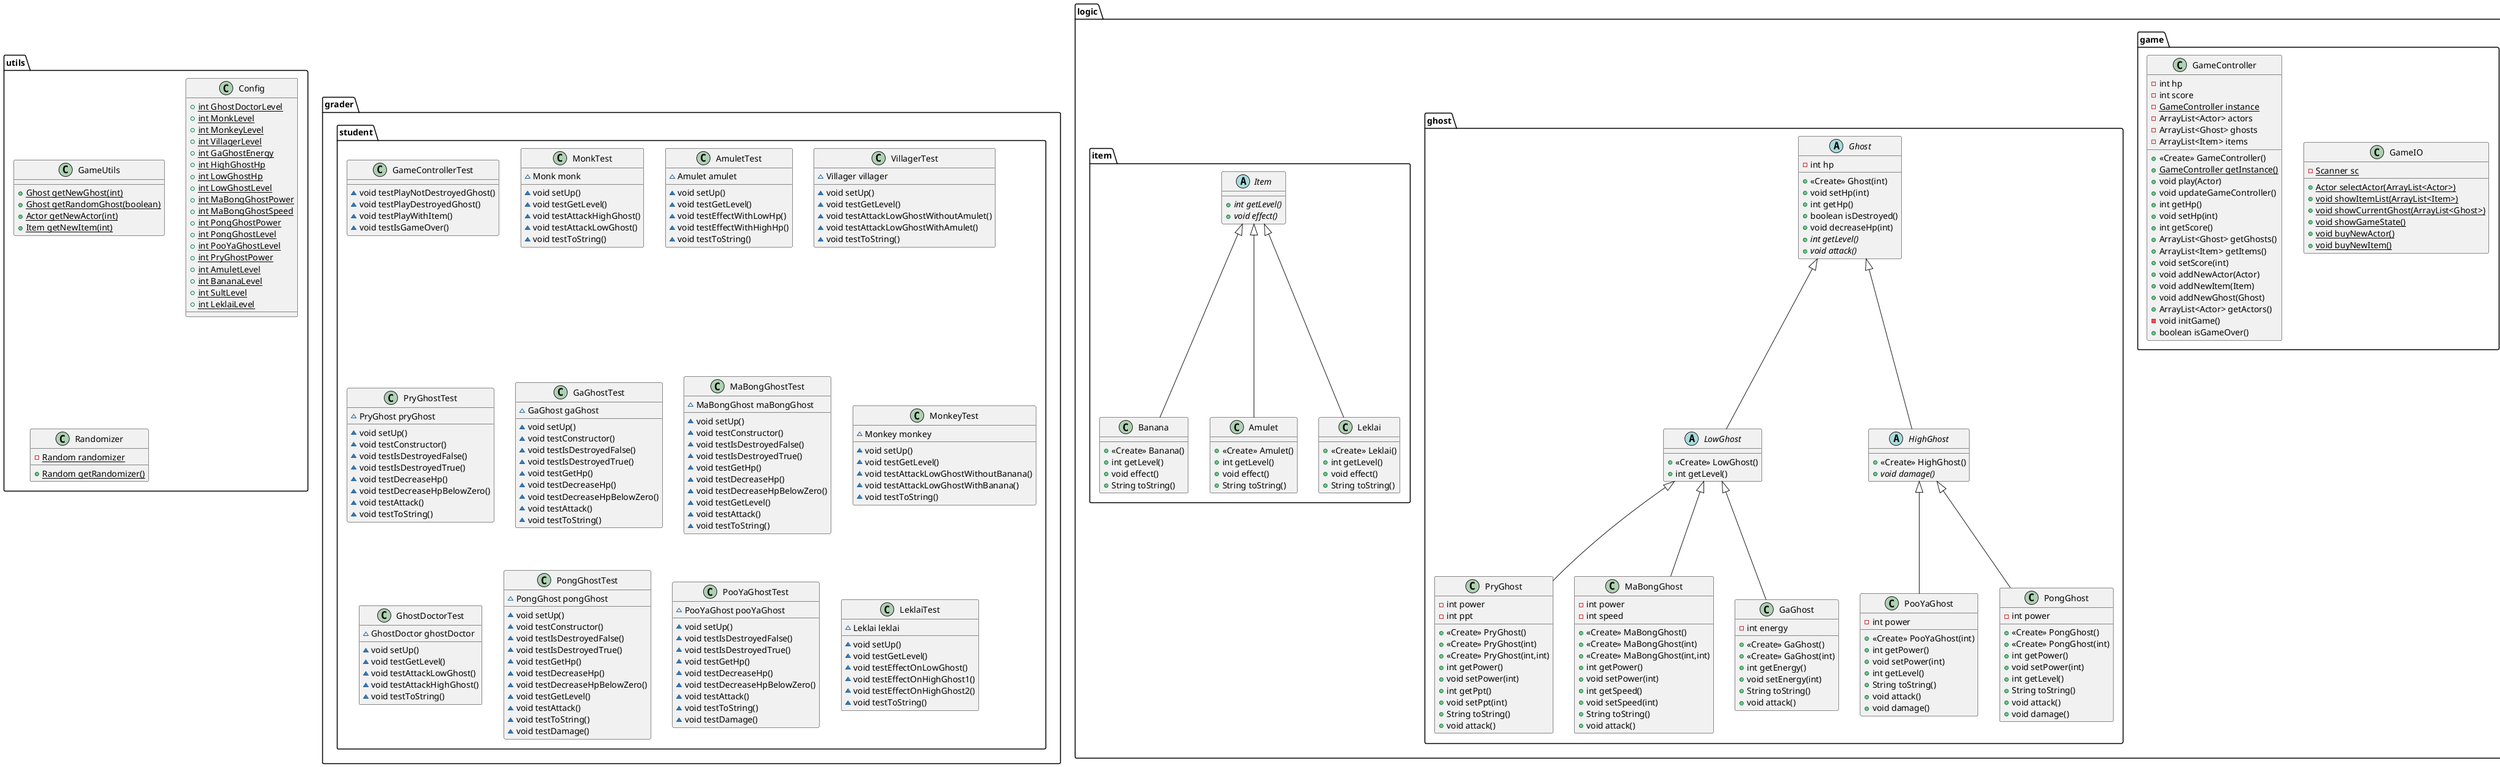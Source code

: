 @startuml
abstract class logic.actor.Actor {
+ {abstract}int getLevel()
+ {abstract}void attack()
}
class logic.game.GameIO {
- {static} Scanner sc
+ {static} Actor selectActor(ArrayList<Actor>)
+ {static} void showItemList(ArrayList<Item>)
+ {static} void showCurrentGhost(ArrayList<Ghost>)
+ {static} void showGameState()
+ {static} void buyNewActor()
+ {static} void buyNewItem()
}
class utils.GameUtils {
+ {static} Ghost getNewGhost(int)
+ {static} Ghost getRandomGhost(boolean)
+ {static} Actor getNewActor(int)
+ {static} Item getNewItem(int)
}
class logic.ghost.PooYaGhost {
- int power
+ <<Create>> PooYaGhost(int)
+ int getPower()
+ void setPower(int)
+ int getLevel()
+ String toString()
+ void attack()
+ void damage()
}
class grader.student.GameControllerTest {
~ void testPlayNotDestroyedGhost()
~ void testPlayDestroyedGhost()
~ void testPlayWithItem()
~ void testIsGameOver()
}
class grader.student.MonkTest {
~ Monk monk
~ void setUp()
~ void testGetLevel()
~ void testAttackHighGhost()
~ void testAttackLowGhost()
~ void testToString()
}
class grader.student.AmuletTest {
~ Amulet amulet
~ void setUp()
~ void testGetLevel()
~ void testEffectWithLowHp()
~ void testEffectWithHighHp()
~ void testToString()
}
class grader.student.VillagerTest {
~ Villager villager
~ void setUp()
~ void testGetLevel()
~ void testAttackLowGhostWithoutAmulet()
~ void testAttackLowGhostWithAmulet()
~ void testToString()
}
class logic.ghost.PryGhost {
- int power
- int ppt
+ <<Create>> PryGhost()
+ <<Create>> PryGhost(int)
+ <<Create>> PryGhost(int,int)
+ int getPower()
+ void setPower(int)
+ int getPpt()
+ void setPpt(int)
+ String toString()
+ void attack()
}
abstract class logic.ghost.Ghost {
- int hp
+ <<Create>> Ghost(int)
+ void setHp(int)
+ int getHp()
+ boolean isDestroyed()
+ void decreaseHp(int)
+ {abstract}int getLevel()
+ {abstract}void attack()
}
class logic.game.GameController {
- int hp
- int score
- {static} GameController instance
- ArrayList<Actor> actors
- ArrayList<Ghost> ghosts
- ArrayList<Item> items
+ <<Create>> GameController()
+ {static} GameController getInstance()
+ void play(Actor)
+ void updateGameController()
+ int getHp()
+ void setHp(int)
+ int getScore()
+ ArrayList<Ghost> getGhosts()
+ ArrayList<Item> getItems()
+ void setScore(int)
+ void addNewActor(Actor)
+ void addNewItem(Item)
+ void addNewGhost(Ghost)
+ ArrayList<Actor> getActors()
- void initGame()
+ boolean isGameOver()
}
class logic.actor.Monkey {
+ <<Create>> Monkey()
+ int getLevel()
+ void attack()
+ String toString()
}
class utils.Config {
+ {static} int GhostDoctorLevel
+ {static} int MonkLevel
+ {static} int MonkeyLevel
+ {static} int VillagerLevel
+ {static} int GaGhostEnergy
+ {static} int HighGhostHp
+ {static} int LowGhostHp
+ {static} int LowGhostLevel
+ {static} int MaBongGhostPower
+ {static} int MaBongGhostSpeed
+ {static} int PongGhostPower
+ {static} int PongGhostLevel
+ {static} int PooYaGhostLevel
+ {static} int PryGhostPower
+ {static} int AmuletLevel
+ {static} int BananaLevel
+ {static} int SultLevel
+ {static} int LeklaiLevel
}
class logic.ghost.PongGhost {
- int power
+ <<Create>> PongGhost()
+ <<Create>> PongGhost(int)
+ int getPower()
+ void setPower(int)
+ int getLevel()
+ String toString()
+ void attack()
+ void damage()
}
abstract class logic.ghost.LowGhost {
+ <<Create>> LowGhost()
+ int getLevel()
}
class logic.item.Banana {
+ <<Create>> Banana()
+ int getLevel()
+ void effect()
+ String toString()
}
class logic.ghost.MaBongGhost {
- int power
- int speed
+ <<Create>> MaBongGhost()
+ <<Create>> MaBongGhost(int)
+ <<Create>> MaBongGhost(int,int)
+ int getPower()
+ void setPower(int)
+ int getSpeed()
+ void setSpeed(int)
+ String toString()
+ void attack()
}
class logic.item.Amulet {
+ <<Create>> Amulet()
+ int getLevel()
+ void effect()
+ String toString()
}
class grader.student.PryGhostTest {
~ PryGhost pryGhost
~ void setUp()
~ void testConstructor()
~ void testIsDestroyedFalse()
~ void testIsDestroyedTrue()
~ void testDecreaseHp()
~ void testDecreaseHpBelowZero()
~ void testAttack()
~ void testToString()
}
class grader.student.GaGhostTest {
~ GaGhost gaGhost
~ void setUp()
~ void testConstructor()
~ void testIsDestroyedFalse()
~ void testIsDestroyedTrue()
~ void testGetHp()
~ void testDecreaseHp()
~ void testDecreaseHpBelowZero()
~ void testAttack()
~ void testToString()
}
class grader.student.MaBongGhostTest {
~ MaBongGhost maBongGhost
~ void setUp()
~ void testConstructor()
~ void testIsDestroyedFalse()
~ void testIsDestroyedTrue()
~ void testGetHp()
~ void testDecreaseHp()
~ void testDecreaseHpBelowZero()
~ void testGetLevel()
~ void testAttack()
~ void testToString()
}
class grader.student.MonkeyTest {
~ Monkey monkey
~ void setUp()
~ void testGetLevel()
~ void testAttackLowGhostWithoutBanana()
~ void testAttackLowGhostWithBanana()
~ void testToString()
}
class application.Main {
- {static} Scanner sc
+ {static} void main(String[])
}
class grader.student.GhostDoctorTest {
~ GhostDoctor ghostDoctor
~ void setUp()
~ void testGetLevel()
~ void testAttackLowGhost()
~ void testAttackHighGhost()
~ void testToString()
}
abstract class logic.ghost.HighGhost {
+ <<Create>> HighGhost()
+ {abstract}void damage()
}
class grader.student.PongGhostTest {
~ PongGhost pongGhost
~ void setUp()
~ void testConstructor()
~ void testIsDestroyedFalse()
~ void testIsDestroyedTrue()
~ void testGetHp()
~ void testDecreaseHp()
~ void testDecreaseHpBelowZero()
~ void testGetLevel()
~ void testAttack()
~ void testToString()
~ void testDamage()
}
class logic.item.Leklai {
+ <<Create>> Leklai()
+ int getLevel()
+ void effect()
+ String toString()
}
class logic.ghost.GaGhost {
- int energy
+ <<Create>> GaGhost()
+ <<Create>> GaGhost(int)
+ int getEnergy()
+ void setEnergy(int)
+ String toString()
+ void attack()
}
class grader.student.PooYaGhostTest {
~ PooYaGhost pooYaGhost
~ void setUp()
~ void testIsDestroyedFalse()
~ void testIsDestroyedTrue()
~ void testGetHp()
~ void testDecreaseHp()
~ void testDecreaseHpBelowZero()
~ void testAttack()
~ void testToString()
~ void testDamage()
}
class utils.Randomizer {
- {static} Random randomizer
+ {static} Random getRandomizer()
}
class logic.actor.Villager {
+ <<Create>> Villager()
+ int getLevel()
+ void attack()
+ String toString()
}
class logic.actor.Monk {
+ <<Create>> Monk()
+ int getLevel()
+ void attack()
+ String toString()
}
abstract class logic.item.Item {
+ {abstract}int getLevel()
+ {abstract}void effect()
}
class logic.actor.GhostDoctor {
+ <<Create>> GhostDoctor()
+ int getLevel()
+ void attack()
+ String toString()
}
class grader.student.LeklaiTest {
~ Leklai leklai
~ void setUp()
~ void testGetLevel()
~ void testEffectOnLowGhost()
~ void testEffectOnHighGhost1()
~ void testEffectOnHighGhost2()
~ void testToString()
}


logic.ghost.HighGhost <|-- logic.ghost.PooYaGhost
logic.ghost.LowGhost <|-- logic.ghost.PryGhost
logic.actor.Actor <|-- logic.actor.Monkey
logic.ghost.HighGhost <|-- logic.ghost.PongGhost
logic.ghost.Ghost <|-- logic.ghost.LowGhost
logic.item.Item <|-- logic.item.Banana
logic.ghost.LowGhost <|-- logic.ghost.MaBongGhost
logic.item.Item <|-- logic.item.Amulet
logic.ghost.Ghost <|-- logic.ghost.HighGhost
logic.item.Item <|-- logic.item.Leklai
logic.ghost.LowGhost <|-- logic.ghost.GaGhost
logic.actor.Actor <|-- logic.actor.Villager
logic.actor.Actor <|-- logic.actor.Monk
logic.actor.Actor <|-- logic.actor.GhostDoctor
@enduml